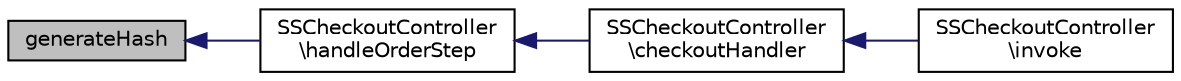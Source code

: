 digraph "generateHash"
{
  edge [fontname="Helvetica",fontsize="10",labelfontname="Helvetica",labelfontsize="10"];
  node [fontname="Helvetica",fontsize="10",shape=record];
  rankdir="LR";
  Node1 [label="generateHash",height=0.2,width=0.4,color="black", fillcolor="grey75", style="filled", fontcolor="black"];
  Node1 -> Node2 [dir="back",color="midnightblue",fontsize="10",style="solid",fontname="Helvetica"];
  Node2 [label="SSCheckoutController\l\\handleOrderStep",height=0.2,width=0.4,color="black", fillcolor="white", style="filled",URL="$class_s_s_checkout_controller.html#a38bfceeb3f3a592e55274101716a80f9",tooltip="Title. "];
  Node2 -> Node3 [dir="back",color="midnightblue",fontsize="10",style="solid",fontname="Helvetica"];
  Node3 [label="SSCheckoutController\l\\checkoutHandler",height=0.2,width=0.4,color="black", fillcolor="white", style="filled",URL="$class_s_s_checkout_controller.html#aa2a0d5ed77007dbe98a2be79f430971e"];
  Node3 -> Node4 [dir="back",color="midnightblue",fontsize="10",style="solid",fontname="Helvetica"];
  Node4 [label="SSCheckoutController\l\\invoke",height=0.2,width=0.4,color="black", fillcolor="white", style="filled",URL="$class_s_s_checkout_controller.html#a969cad912937b1e2e6e66b49d8148738"];
}

